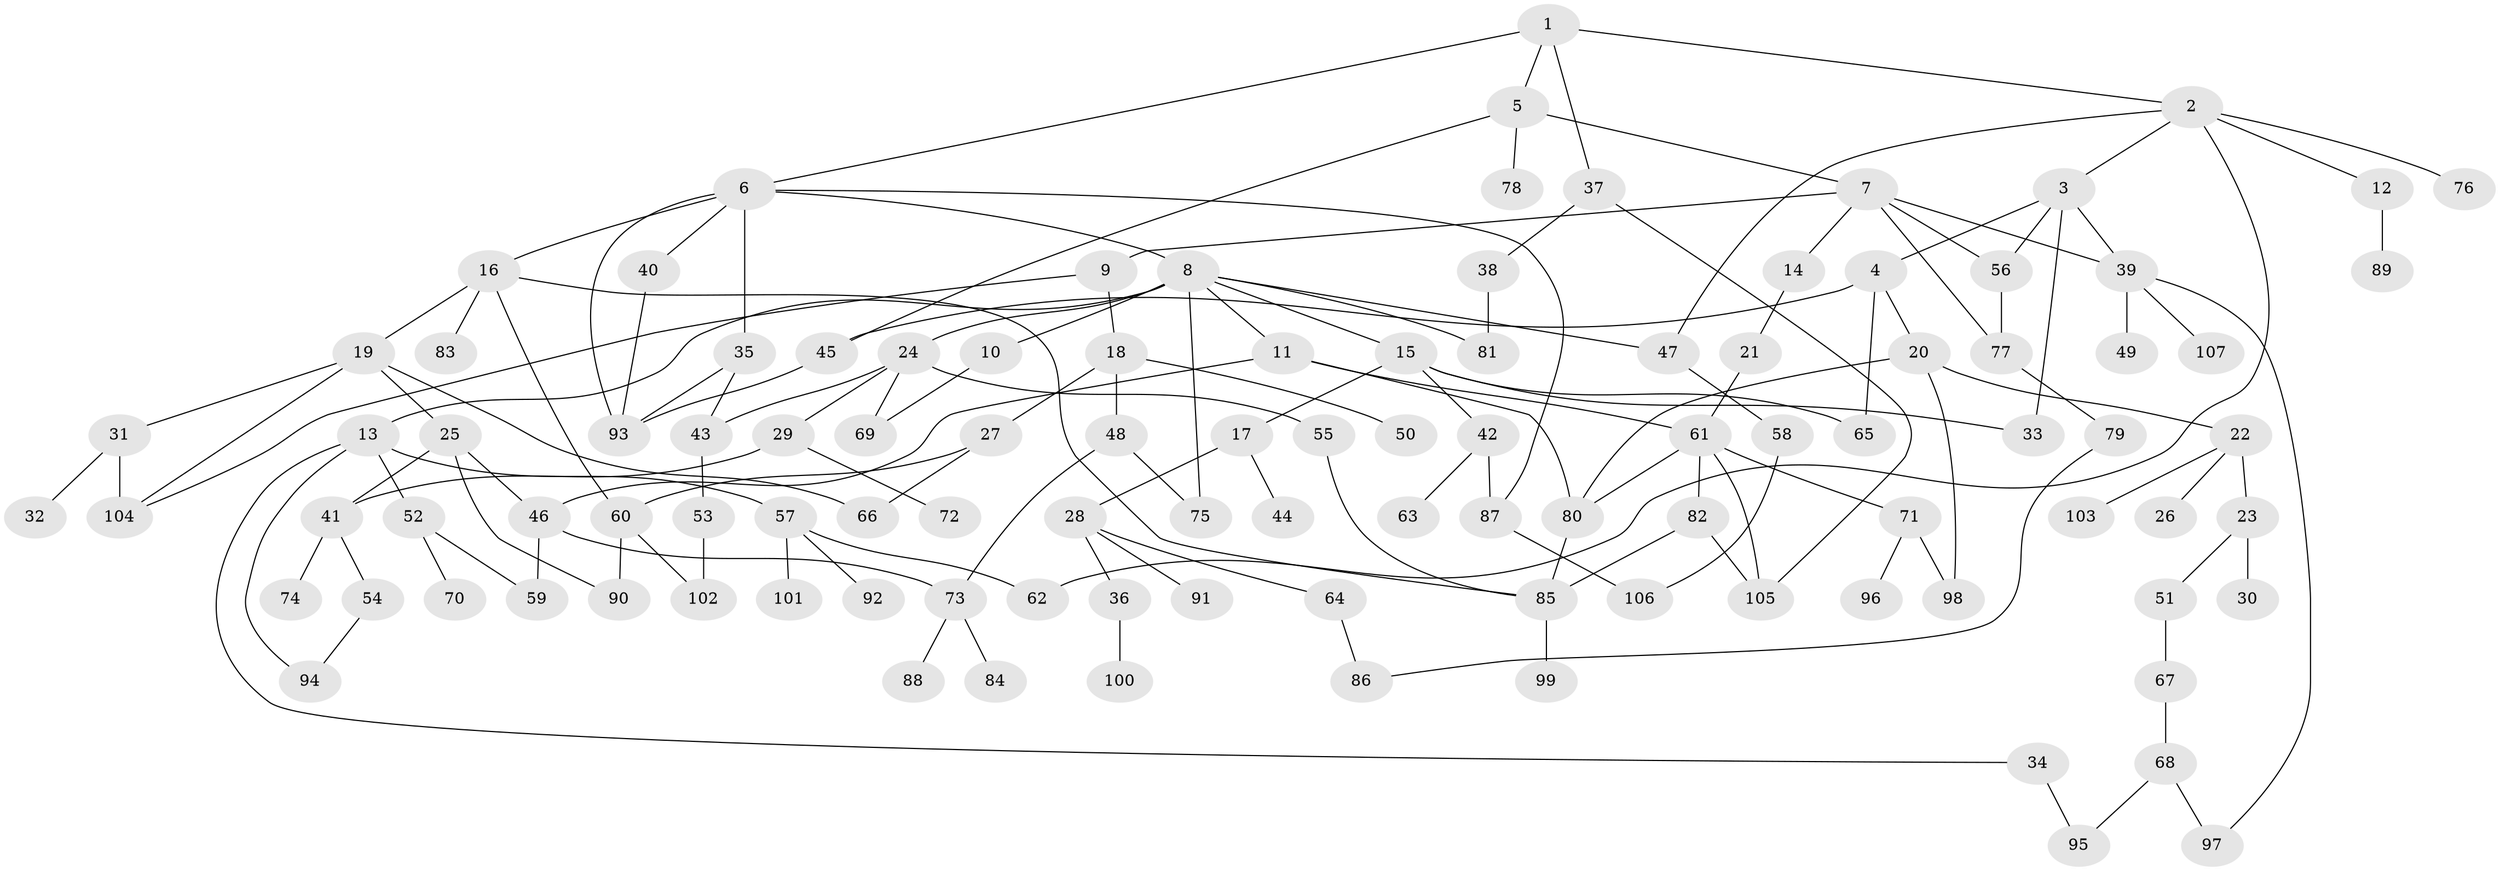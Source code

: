 // coarse degree distribution, {11: 0.023255813953488372, 4: 0.2558139534883721, 8: 0.023255813953488372, 5: 0.09302325581395349, 3: 0.13953488372093023, 6: 0.023255813953488372, 1: 0.023255813953488372, 2: 0.4186046511627907}
// Generated by graph-tools (version 1.1) at 2025/48/03/04/25 22:48:41]
// undirected, 107 vertices, 146 edges
graph export_dot {
  node [color=gray90,style=filled];
  1;
  2;
  3;
  4;
  5;
  6;
  7;
  8;
  9;
  10;
  11;
  12;
  13;
  14;
  15;
  16;
  17;
  18;
  19;
  20;
  21;
  22;
  23;
  24;
  25;
  26;
  27;
  28;
  29;
  30;
  31;
  32;
  33;
  34;
  35;
  36;
  37;
  38;
  39;
  40;
  41;
  42;
  43;
  44;
  45;
  46;
  47;
  48;
  49;
  50;
  51;
  52;
  53;
  54;
  55;
  56;
  57;
  58;
  59;
  60;
  61;
  62;
  63;
  64;
  65;
  66;
  67;
  68;
  69;
  70;
  71;
  72;
  73;
  74;
  75;
  76;
  77;
  78;
  79;
  80;
  81;
  82;
  83;
  84;
  85;
  86;
  87;
  88;
  89;
  90;
  91;
  92;
  93;
  94;
  95;
  96;
  97;
  98;
  99;
  100;
  101;
  102;
  103;
  104;
  105;
  106;
  107;
  1 -- 2;
  1 -- 5;
  1 -- 6;
  1 -- 37;
  2 -- 3;
  2 -- 12;
  2 -- 62;
  2 -- 76;
  2 -- 47;
  3 -- 4;
  3 -- 56;
  3 -- 33;
  3 -- 39;
  4 -- 20;
  4 -- 65;
  4 -- 45;
  5 -- 7;
  5 -- 45;
  5 -- 78;
  6 -- 8;
  6 -- 16;
  6 -- 35;
  6 -- 40;
  6 -- 87;
  6 -- 93;
  7 -- 9;
  7 -- 14;
  7 -- 39;
  7 -- 56;
  7 -- 77;
  8 -- 10;
  8 -- 11;
  8 -- 13;
  8 -- 15;
  8 -- 24;
  8 -- 47;
  8 -- 81;
  8 -- 75;
  9 -- 18;
  9 -- 104;
  10 -- 69;
  11 -- 46;
  11 -- 61;
  11 -- 80;
  12 -- 89;
  13 -- 34;
  13 -- 52;
  13 -- 57;
  13 -- 94;
  14 -- 21;
  15 -- 17;
  15 -- 33;
  15 -- 42;
  15 -- 65;
  16 -- 19;
  16 -- 83;
  16 -- 60;
  16 -- 85;
  17 -- 28;
  17 -- 44;
  18 -- 27;
  18 -- 48;
  18 -- 50;
  19 -- 25;
  19 -- 31;
  19 -- 66;
  19 -- 104;
  20 -- 22;
  20 -- 80;
  20 -- 98;
  21 -- 61;
  22 -- 23;
  22 -- 26;
  22 -- 103;
  23 -- 30;
  23 -- 51;
  24 -- 29;
  24 -- 43;
  24 -- 55;
  24 -- 69;
  25 -- 90;
  25 -- 46;
  25 -- 41;
  27 -- 60;
  27 -- 66;
  28 -- 36;
  28 -- 64;
  28 -- 91;
  29 -- 41;
  29 -- 72;
  31 -- 32;
  31 -- 104;
  34 -- 95;
  35 -- 43;
  35 -- 93;
  36 -- 100;
  37 -- 38;
  37 -- 105;
  38 -- 81;
  39 -- 49;
  39 -- 97;
  39 -- 107;
  40 -- 93;
  41 -- 54;
  41 -- 74;
  42 -- 63;
  42 -- 87;
  43 -- 53;
  45 -- 93;
  46 -- 73;
  46 -- 59;
  47 -- 58;
  48 -- 75;
  48 -- 73;
  51 -- 67;
  52 -- 59;
  52 -- 70;
  53 -- 102;
  54 -- 94;
  55 -- 85;
  56 -- 77;
  57 -- 92;
  57 -- 101;
  57 -- 62;
  58 -- 106;
  60 -- 90;
  60 -- 102;
  61 -- 71;
  61 -- 82;
  61 -- 105;
  61 -- 80;
  64 -- 86;
  67 -- 68;
  68 -- 95;
  68 -- 97;
  71 -- 96;
  71 -- 98;
  73 -- 84;
  73 -- 88;
  77 -- 79;
  79 -- 86;
  80 -- 85;
  82 -- 105;
  82 -- 85;
  85 -- 99;
  87 -- 106;
}
